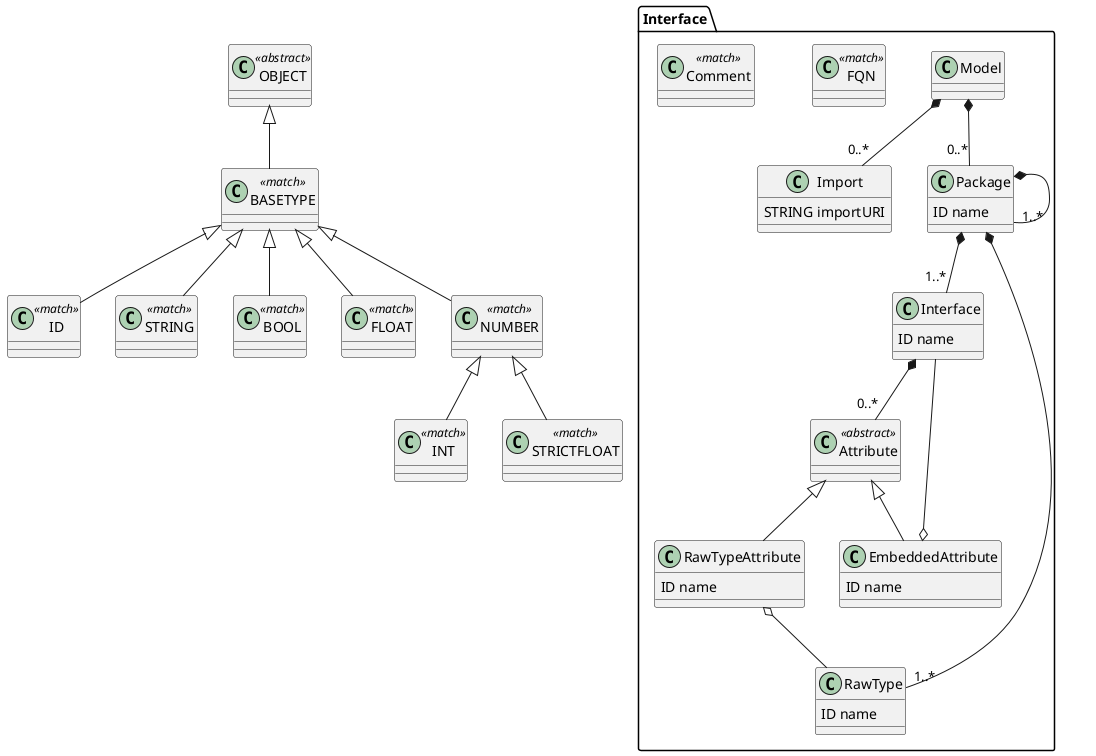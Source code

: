 @startuml
            set namespaceSeparator .
        Interface.Model *-- "0..*" Interface.Import
Interface.Model *-- "0..*" Interface.Package
class Interface.Model  {
}


Interface.Package *-- "1..*" Interface.Interface
Interface.Package *-- "1..*" Interface.Package
Interface.Package *-- "1..*" Interface.RawType
class Interface.Package  {
ID name
}


class Interface.RawType  {
ID name
}


Interface.Interface *-- "0..*" Interface.Attribute
class Interface.Interface  {
ID name
}


class Interface.Attribute <<abstract>> {
}

Interface.Attribute <|-- Interface.RawTypeAttribute
Interface.Attribute <|-- Interface.EmbeddedAttribute

Interface.RawTypeAttribute o-- Interface.RawType
class Interface.RawTypeAttribute  {
ID name
}


Interface.EmbeddedAttribute o-- Interface.Interface
class Interface.EmbeddedAttribute  {
ID name
}


class Interface.FQN <<match>> {
}


class Interface.Import  {
STRING importURI
}


class Interface.Comment <<match>> {
}


class ID <<match>> {
}


class STRING <<match>> {
}


class BOOL <<match>> {
}


class INT <<match>> {
}


class FLOAT <<match>> {
}


class STRICTFLOAT <<match>> {
}


class NUMBER <<match>> {
}

NUMBER <|-- STRICTFLOAT
NUMBER <|-- INT

class BASETYPE <<match>> {
}

BASETYPE <|-- NUMBER
BASETYPE <|-- FLOAT
BASETYPE <|-- BOOL
BASETYPE <|-- ID
BASETYPE <|-- STRING

class OBJECT <<abstract>> {
}

OBJECT <|-- BASETYPE

@enduml
